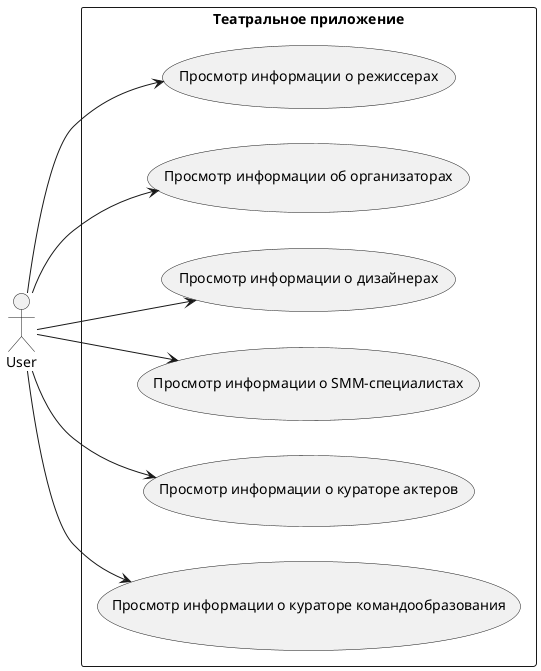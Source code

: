 @startuml
left to right direction
actor User as U
rectangle "Театральное приложение" {
    usecase "Просмотр информации о режиссерах" as A
    usecase "Просмотр информации об организаторах" as B
    usecase "Просмотр информации о дизайнерах" as C
    usecase "Просмотр информации о SMM-специалистах" as D
    usecase "Просмотр информации о кураторе актеров" as E
    usecase "Просмотр информации о кураторе командообразования" as F
    U --> (A)
    U --> (B)
    U --> (C)
    U --> (D)
    U --> (E)
    U --> (F)
}
@enduml
